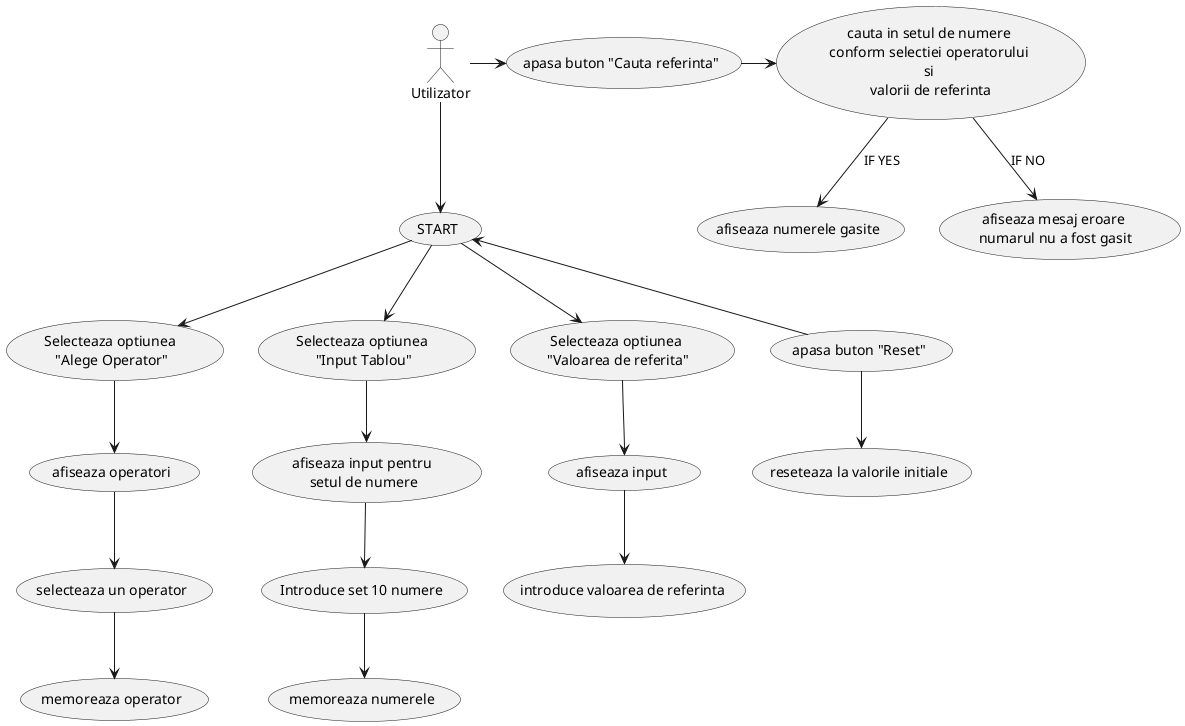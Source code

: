 @startuml
'https://plantuml.com/use-case-diagram


Utilizator-->(START)
(START) --> (Selecteaza optiunea \n"Alege Operator")
(START) --> (Selecteaza optiunea \n"Input Tablou")
(START) --> (Selecteaza optiunea \n"Valoarea de referita")
(START)<--(apasa buton "Reset")
(apasa buton "Reset")-->(reseteaza la valorile initiale)
(Selecteaza optiunea \n"Alege Operator")-->(afiseaza operatori)
(afiseaza operatori)-->(selecteaza un operator)
(selecteaza un operator)-->(memoreaza operator)

(Selecteaza optiunea \n"Input Tablou")-->(afiseaza input pentru \nsetul de numere)
(afiseaza input pentru \nsetul de numere)-->(Introduce set 10 numere)
(Introduce set 10 numere)-->(memoreaza numerele)

(Selecteaza optiunea \n"Valoarea de referita")-->(afiseaza input)
(afiseaza input)-->(introduce valoarea de referinta)

Utilizator->(apasa buton "Cauta referinta")
(apasa buton "Cauta referinta")->(cauta in setul de numere \nconform selectiei operatorului \nsi \nvalorii de referinta)
(cauta in setul de numere \nconform selectiei operatorului \nsi \nvalorii de referinta)-->(afiseaza numerele gasite): IF YES
(cauta in setul de numere \nconform selectiei operatorului \nsi \nvalorii de referinta)-->(afiseaza mesaj eroare \nnumarul nu a fost gasit): IF NO

@enduml